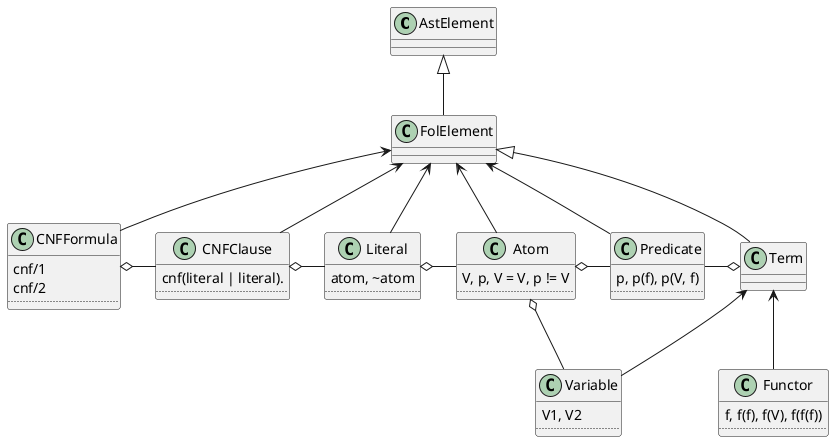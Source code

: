 @startuml

AstElement <|-- FolElement
FolElement <-- CNFFormula
FolElement <-- CNFClause
FolElement <-- Literal
FolElement <-- Atom
FolElement <-- Predicate
FolElement <|-- Term
Term <-- Functor
Term <-- Variable


CNFFormula o- CNFClause
CNFClause o- Literal
Literal o- Atom
Atom o- Predicate
Atom o- Variable
Predicate -o Term

class CNFFormula {
	cnf/1
	cnf/2
	..
}

class CNFClause {
	cnf(literal | literal).
	..
}

class Literal {
	atom, ~atom
	..
}

class Atom {
	V, p, V = V, p != V
	..
}

class Predicate {
	p, p(f), p(V, f)
	..
}

class Functor {
	f, f(f), f(V), f(f(f))
	..
}

class Variable {
	V1, V2
	..
}
@enduml
